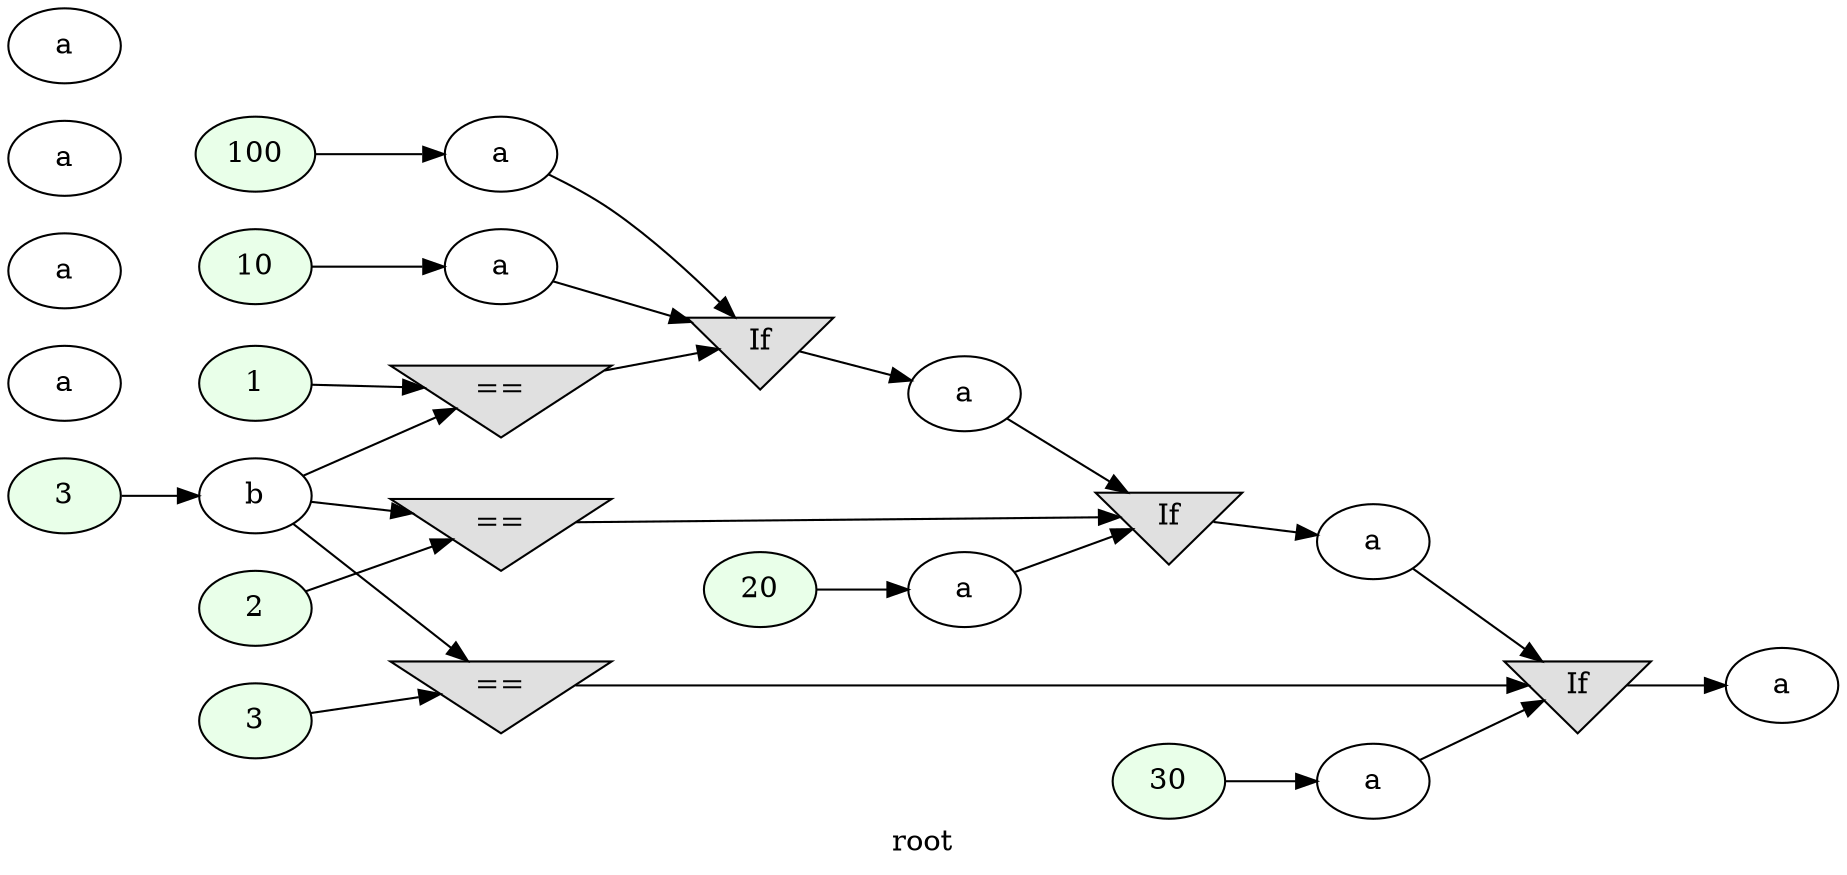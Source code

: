 digraph G
{
rankdir=LR;
label = "root";
	node_000001 [ label = "3", style=filled, fillcolor="#E9FFE9", startingline=5 ]
	node_000002 [ label = "b", startingline=5 ]
	node_000003 [ label = "1", style=filled, fillcolor="#E9FFE9", startingline=7 ]
	node_000004 [ label = "==", shape=invtriangle, style=filled, fillcolor="#E0E0E0", startingline=7 ]
	node_000005 [ label = "a", startingline=8 ]
	node_000006 [ label = "10", style=filled, fillcolor="#E9FFE9", startingline=8 ]
	node_000008 [ label = "a", startingline=8 ]
	node_000009 [ label = "a", startingline=11 ]
	node_000010 [ label = "100", style=filled, fillcolor="#E9FFE9", startingline=11 ]
	node_000012 [ label = "a", startingline=11 ]
	node_000013 [ label = "If", shape=invtriangle, style=filled, fillcolor="#E0E0E0", startingline=11 ]
	node_000014 [ label = "a", startingline=11 ]
	node_000015 [ label = "2", style=filled, fillcolor="#E9FFE9", startingline=11 ]
	node_000016 [ label = "==", shape=invtriangle, style=filled, fillcolor="#E0E0E0", startingline=11 ]
	node_000017 [ label = "a", startingline=9 ]
	node_000018 [ label = "20", style=filled, fillcolor="#E9FFE9", startingline=9 ]
	node_000020 [ label = "a", startingline=9 ]
	node_000021 [ label = "If", shape=invtriangle, style=filled, fillcolor="#E0E0E0", startingline=9 ]
	node_000022 [ label = "a", startingline=9 ]
	node_000023 [ label = "3", style=filled, fillcolor="#E9FFE9", startingline=9 ]
	node_000024 [ label = "==", shape=invtriangle, style=filled, fillcolor="#E0E0E0", startingline=9 ]
	node_000025 [ label = "a", startingline=10 ]
	node_000026 [ label = "30", style=filled, fillcolor="#E9FFE9", startingline=10 ]
	node_000028 [ label = "a", startingline=10 ]
	node_000029 [ label = "If", shape=invtriangle, style=filled, fillcolor="#E0E0E0", startingline=10 ]
	node_000030 [ label = "a", startingline=10 ]
	node_000001 -> node_000002
	node_000002 -> node_000004
	node_000002 -> node_000016
	node_000002 -> node_000024
	node_000003 -> node_000004
	node_000004 -> node_000013
	node_000006 -> node_000008
	node_000008 -> node_000013
	node_000010 -> node_000012
	node_000012 -> node_000013
	node_000013 -> node_000014
	node_000014 -> node_000021
	node_000015 -> node_000016
	node_000016 -> node_000021
	node_000018 -> node_000020
	node_000020 -> node_000021
	node_000021 -> node_000022
	node_000022 -> node_000029
	node_000023 -> node_000024
	node_000024 -> node_000029
	node_000026 -> node_000028
	node_000028 -> node_000029
	node_000029 -> node_000030
}
